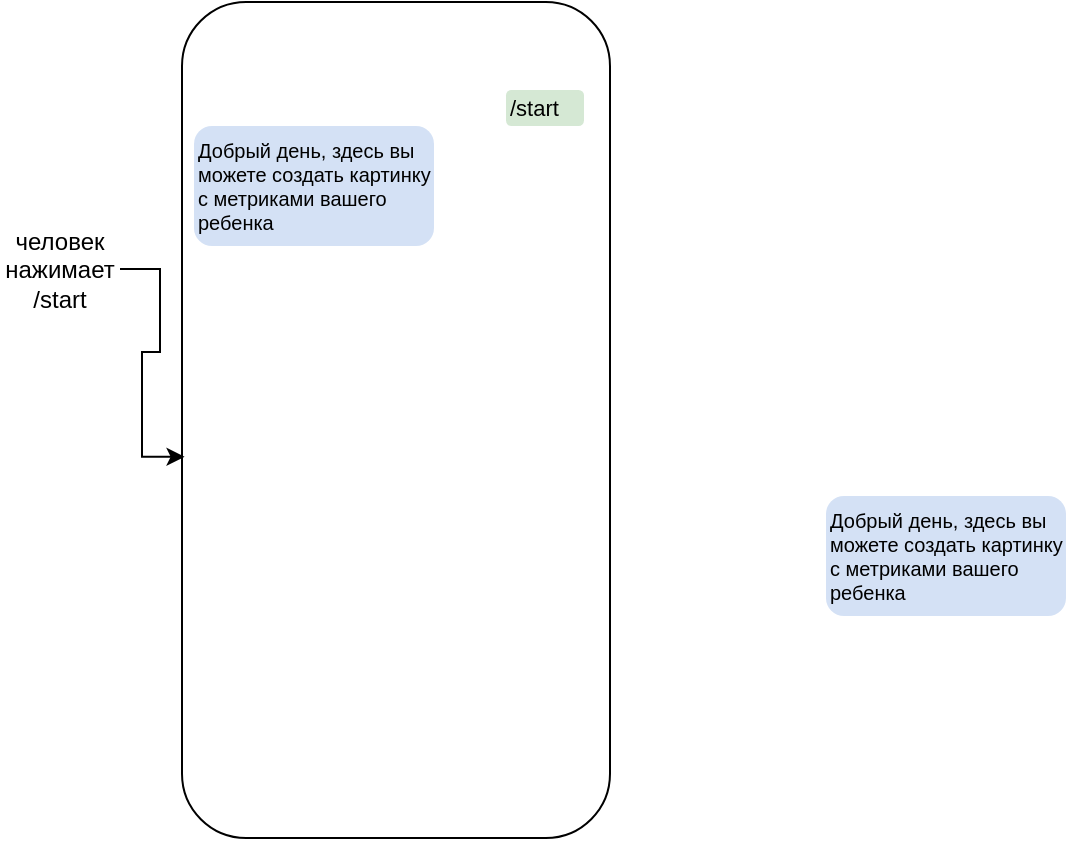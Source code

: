 <mxfile version="23.1.1" type="github">
  <diagram name="Страница — 1" id="0iTnj-BsS2j_chY-5PiK">
    <mxGraphModel dx="788" dy="530" grid="0" gridSize="10" guides="1" tooltips="1" connect="1" arrows="1" fold="1" page="1" pageScale="1" pageWidth="1200" pageHeight="1600" math="0" shadow="0">
      <root>
        <mxCell id="0" />
        <mxCell id="1" parent="0" />
        <mxCell id="aRAYRiQgfo4Hvzv392GO-1" value="" style="rounded=1;whiteSpace=wrap;html=1;shadow=0;glass=0;gradientColor=none;" vertex="1" parent="1">
          <mxGeometry x="108" y="7" width="214" height="418" as="geometry" />
        </mxCell>
        <mxCell id="aRAYRiQgfo4Hvzv392GO-2" value="человек нажимает /start" style="text;html=1;strokeColor=none;fillColor=none;align=center;verticalAlign=middle;whiteSpace=wrap;rounded=0;" vertex="1" parent="1">
          <mxGeometry x="17" y="119" width="60" height="43" as="geometry" />
        </mxCell>
        <mxCell id="aRAYRiQgfo4Hvzv392GO-7" style="edgeStyle=orthogonalEdgeStyle;rounded=0;orthogonalLoop=1;jettySize=auto;html=1;entryX=0.006;entryY=0.544;entryDx=0;entryDy=0;entryPerimeter=0;" edge="1" parent="1" source="aRAYRiQgfo4Hvzv392GO-2" target="aRAYRiQgfo4Hvzv392GO-1">
          <mxGeometry relative="1" as="geometry" />
        </mxCell>
        <mxCell id="aRAYRiQgfo4Hvzv392GO-9" value="Добрый день, здесь вы можете создать картинку с метриками вашего ребенка" style="rounded=1;whiteSpace=wrap;html=1;fillColor=#D4E1F5;strokeColor=none;fontSize=10;align=left;" vertex="1" parent="1">
          <mxGeometry x="114" y="69" width="120" height="60" as="geometry" />
        </mxCell>
        <mxCell id="aRAYRiQgfo4Hvzv392GO-10" value="/start" style="rounded=1;whiteSpace=wrap;html=1;fillColor=#D5E8D4;strokeColor=none;fontSize=11;align=left;" vertex="1" parent="1">
          <mxGeometry x="270" y="51" width="39" height="18" as="geometry" />
        </mxCell>
        <mxCell id="aRAYRiQgfo4Hvzv392GO-12" value="Добрый день, здесь вы можете создать картинку с метриками вашего ребенка" style="rounded=1;whiteSpace=wrap;html=1;fillColor=#D4E1F5;strokeColor=none;fontSize=10;align=left;" vertex="1" parent="1">
          <mxGeometry x="430" y="254" width="120" height="60" as="geometry" />
        </mxCell>
      </root>
    </mxGraphModel>
  </diagram>
</mxfile>
